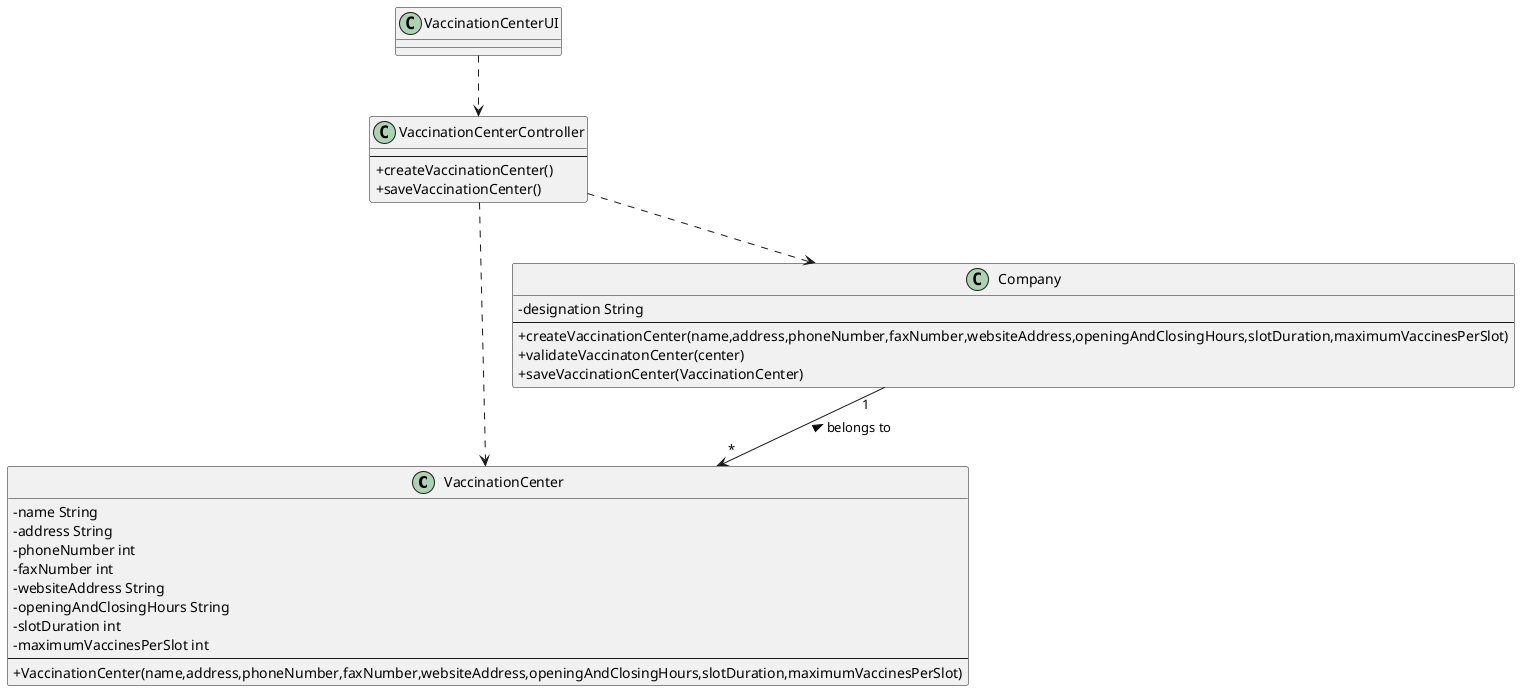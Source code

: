 @startuml US09_CD
skinparam classAttributeIconSize 0

class VaccinationCenter {
  - name String
  - address String
  - phoneNumber int
  - faxNumber int
  - websiteAddress String
  - openingAndClosingHours String
  - slotDuration int
  - maximumVaccinesPerSlot int
  ---
 +VaccinationCenter(name,address,phoneNumber,faxNumber,websiteAddress,openingAndClosingHours,slotDuration,maximumVaccinesPerSlot)
}


class Company {
  -designation String
  ---
  +createVaccinationCenter(name,address,phoneNumber,faxNumber,websiteAddress,openingAndClosingHours,slotDuration,maximumVaccinesPerSlot)
  +validateVaccinatonCenter(center)
  +saveVaccinationCenter(VaccinationCenter)
}

class VaccinationCenterController {
  ---
  +createVaccinationCenter()
  +saveVaccinationCenter()
}

class VaccinationCenterUI {}

VaccinationCenterUI ..> VaccinationCenterController
VaccinationCenterController ..> Company
Company "1" --> "*" VaccinationCenter : belongs to <
VaccinationCenterController ..> VaccinationCenter

@enduml